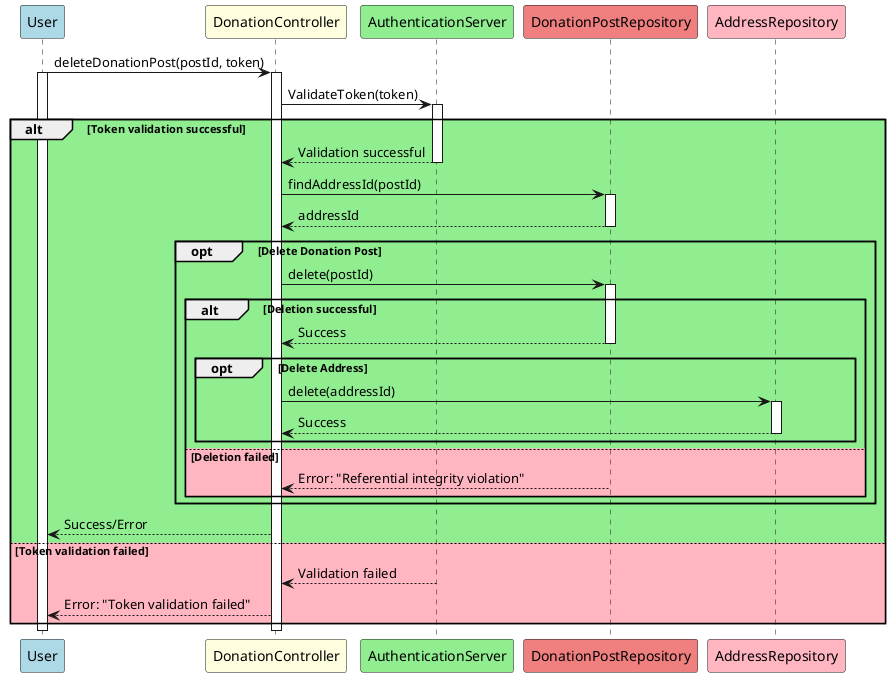 @startuml
skinparam participant {
    BackgroundColor<<User>> #lightblue
    BackgroundColor<<DonationController>> #lightyellow
    BackgroundColor<<AuthenticationServer>> #lightgreen
    BackgroundColor<<DonationPostRepository>> #blue
    BackgroundColor<<AddressRepository>> #lightpink
}

participant User  #lightblue
participant DonationController #lightyellow
participant AuthenticationServer #lightgreen
participant DonationPostRepository #LightCoral
participant AddressRepository #lightpink

User -> DonationController: deleteDonationPost(postId, token)
activate User
activate DonationController
DonationController -> AuthenticationServer: ValidateToken(token)
activate AuthenticationServer
alt #lightgreen Token validation successful
    AuthenticationServer --> DonationController: Validation successful
    deactivate AuthenticationServer
    DonationController -> DonationPostRepository: findAddressId(postId)
    activate DonationPostRepository
    DonationPostRepository --> DonationController: addressId
    deactivate DonationPostRepository
    opt Delete Donation Post
        DonationController -> DonationPostRepository: delete(postId)
        activate DonationPostRepository
        alt Deletion successful
            DonationPostRepository --> DonationController: Success
            deactivate DonationPostRepository
            opt Delete Address
                DonationController -> AddressRepository: delete(addressId)
                activate AddressRepository
                AddressRepository --> DonationController: Success
                deactivate AddressRepository
            end
        else #lightpink Deletion failed
            DonationPostRepository --> DonationController: Error: "Referential integrity violation"
            deactivate DonationPostRepository
        end
    end
    DonationController --> User: Success/Error
else #lightpink Token validation failed
    AuthenticationServer --> DonationController: Validation failed
    deactivate AuthenticationServer
    DonationController --> User: Error: "Token validation failed"
end
deactivate DonationController
deactivate User
@enduml